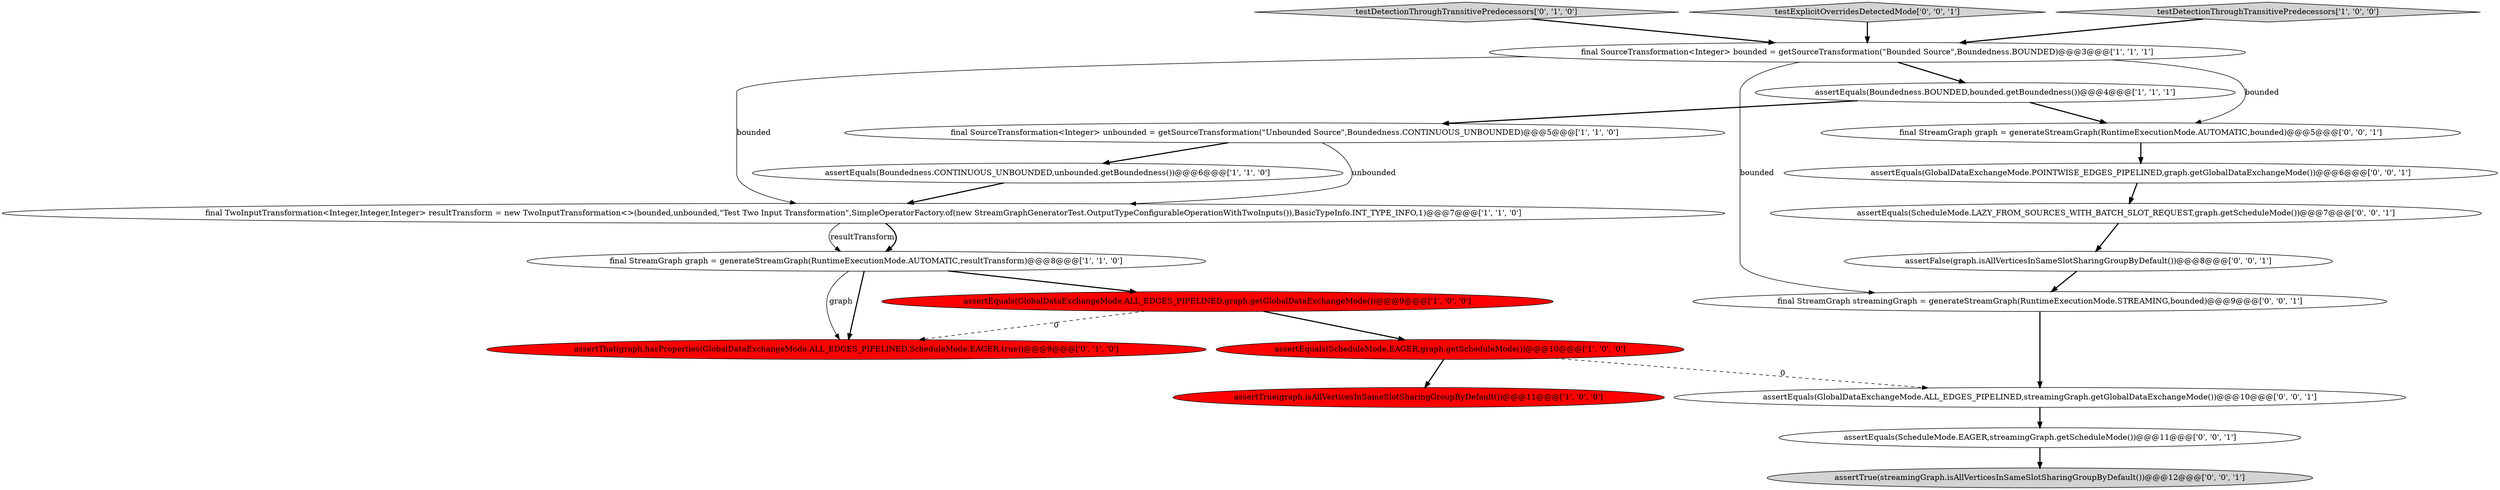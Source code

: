 digraph {
6 [style = filled, label = "assertEquals(Boundedness.CONTINUOUS_UNBOUNDED,unbounded.getBoundedness())@@@6@@@['1', '1', '0']", fillcolor = white, shape = ellipse image = "AAA0AAABBB1BBB"];
7 [style = filled, label = "final SourceTransformation<Integer> bounded = getSourceTransformation(\"Bounded Source\",Boundedness.BOUNDED)@@@3@@@['1', '1', '1']", fillcolor = white, shape = ellipse image = "AAA0AAABBB1BBB"];
10 [style = filled, label = "assertThat(graph,hasProperties(GlobalDataExchangeMode.ALL_EDGES_PIPELINED,ScheduleMode.EAGER,true))@@@9@@@['0', '1', '0']", fillcolor = red, shape = ellipse image = "AAA1AAABBB2BBB"];
11 [style = filled, label = "testDetectionThroughTransitivePredecessors['0', '1', '0']", fillcolor = lightgray, shape = diamond image = "AAA0AAABBB2BBB"];
2 [style = filled, label = "assertEquals(Boundedness.BOUNDED,bounded.getBoundedness())@@@4@@@['1', '1', '1']", fillcolor = white, shape = ellipse image = "AAA0AAABBB1BBB"];
17 [style = filled, label = "testExplicitOverridesDetectedMode['0', '0', '1']", fillcolor = lightgray, shape = diamond image = "AAA0AAABBB3BBB"];
20 [style = filled, label = "assertEquals(GlobalDataExchangeMode.POINTWISE_EDGES_PIPELINED,graph.getGlobalDataExchangeMode())@@@6@@@['0', '0', '1']", fillcolor = white, shape = ellipse image = "AAA0AAABBB3BBB"];
5 [style = filled, label = "final SourceTransformation<Integer> unbounded = getSourceTransformation(\"Unbounded Source\",Boundedness.CONTINUOUS_UNBOUNDED)@@@5@@@['1', '1', '0']", fillcolor = white, shape = ellipse image = "AAA0AAABBB1BBB"];
12 [style = filled, label = "final StreamGraph graph = generateStreamGraph(RuntimeExecutionMode.AUTOMATIC,bounded)@@@5@@@['0', '0', '1']", fillcolor = white, shape = ellipse image = "AAA0AAABBB3BBB"];
14 [style = filled, label = "assertEquals(GlobalDataExchangeMode.ALL_EDGES_PIPELINED,streamingGraph.getGlobalDataExchangeMode())@@@10@@@['0', '0', '1']", fillcolor = white, shape = ellipse image = "AAA0AAABBB3BBB"];
4 [style = filled, label = "testDetectionThroughTransitivePredecessors['1', '0', '0']", fillcolor = lightgray, shape = diamond image = "AAA0AAABBB1BBB"];
3 [style = filled, label = "final TwoInputTransformation<Integer,Integer,Integer> resultTransform = new TwoInputTransformation<>(bounded,unbounded,\"Test Two Input Transformation\",SimpleOperatorFactory.of(new StreamGraphGeneratorTest.OutputTypeConfigurableOperationWithTwoInputs()),BasicTypeInfo.INT_TYPE_INFO,1)@@@7@@@['1', '1', '0']", fillcolor = white, shape = ellipse image = "AAA0AAABBB1BBB"];
18 [style = filled, label = "final StreamGraph streamingGraph = generateStreamGraph(RuntimeExecutionMode.STREAMING,bounded)@@@9@@@['0', '0', '1']", fillcolor = white, shape = ellipse image = "AAA0AAABBB3BBB"];
15 [style = filled, label = "assertFalse(graph.isAllVerticesInSameSlotSharingGroupByDefault())@@@8@@@['0', '0', '1']", fillcolor = white, shape = ellipse image = "AAA0AAABBB3BBB"];
16 [style = filled, label = "assertEquals(ScheduleMode.EAGER,streamingGraph.getScheduleMode())@@@11@@@['0', '0', '1']", fillcolor = white, shape = ellipse image = "AAA0AAABBB3BBB"];
0 [style = filled, label = "assertEquals(ScheduleMode.EAGER,graph.getScheduleMode())@@@10@@@['1', '0', '0']", fillcolor = red, shape = ellipse image = "AAA1AAABBB1BBB"];
9 [style = filled, label = "assertEquals(GlobalDataExchangeMode.ALL_EDGES_PIPELINED,graph.getGlobalDataExchangeMode())@@@9@@@['1', '0', '0']", fillcolor = red, shape = ellipse image = "AAA1AAABBB1BBB"];
8 [style = filled, label = "final StreamGraph graph = generateStreamGraph(RuntimeExecutionMode.AUTOMATIC,resultTransform)@@@8@@@['1', '1', '0']", fillcolor = white, shape = ellipse image = "AAA0AAABBB1BBB"];
19 [style = filled, label = "assertEquals(ScheduleMode.LAZY_FROM_SOURCES_WITH_BATCH_SLOT_REQUEST,graph.getScheduleMode())@@@7@@@['0', '0', '1']", fillcolor = white, shape = ellipse image = "AAA0AAABBB3BBB"];
13 [style = filled, label = "assertTrue(streamingGraph.isAllVerticesInSameSlotSharingGroupByDefault())@@@12@@@['0', '0', '1']", fillcolor = lightgray, shape = ellipse image = "AAA0AAABBB3BBB"];
1 [style = filled, label = "assertTrue(graph.isAllVerticesInSameSlotSharingGroupByDefault())@@@11@@@['1', '0', '0']", fillcolor = red, shape = ellipse image = "AAA1AAABBB1BBB"];
14->16 [style = bold, label=""];
6->3 [style = bold, label=""];
8->10 [style = bold, label=""];
3->8 [style = solid, label="resultTransform"];
16->13 [style = bold, label=""];
9->10 [style = dashed, label="0"];
9->0 [style = bold, label=""];
12->20 [style = bold, label=""];
8->10 [style = solid, label="graph"];
15->18 [style = bold, label=""];
5->3 [style = solid, label="unbounded"];
4->7 [style = bold, label=""];
2->12 [style = bold, label=""];
17->7 [style = bold, label=""];
0->14 [style = dashed, label="0"];
5->6 [style = bold, label=""];
7->2 [style = bold, label=""];
0->1 [style = bold, label=""];
3->8 [style = bold, label=""];
8->9 [style = bold, label=""];
7->12 [style = solid, label="bounded"];
19->15 [style = bold, label=""];
7->18 [style = solid, label="bounded"];
20->19 [style = bold, label=""];
7->3 [style = solid, label="bounded"];
18->14 [style = bold, label=""];
11->7 [style = bold, label=""];
2->5 [style = bold, label=""];
}
